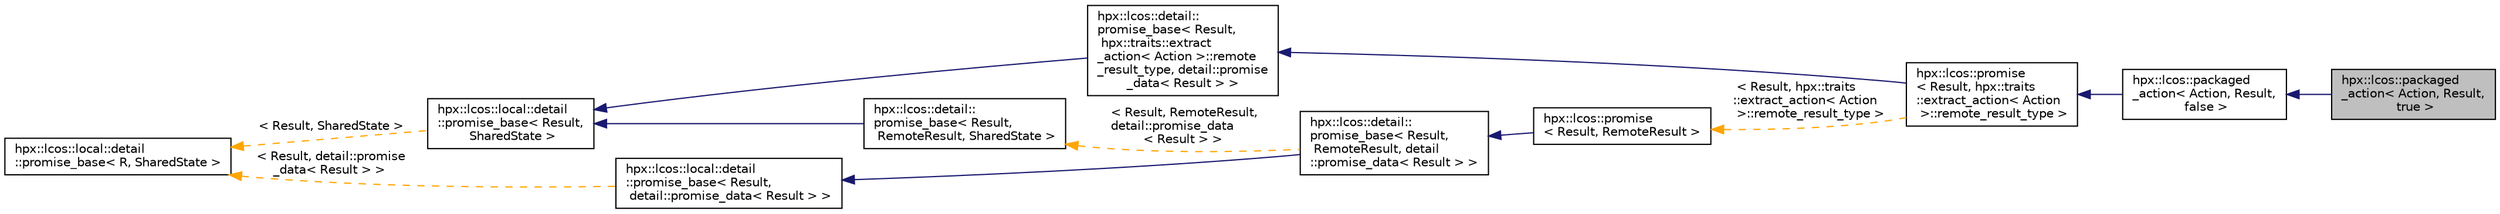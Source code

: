 digraph "hpx::lcos::packaged_action&lt; Action, Result, true &gt;"
{
  edge [fontname="Helvetica",fontsize="10",labelfontname="Helvetica",labelfontsize="10"];
  node [fontname="Helvetica",fontsize="10",shape=record];
  rankdir="LR";
  Node0 [label="hpx::lcos::packaged\l_action\< Action, Result,\l true \>",height=0.2,width=0.4,color="black", fillcolor="grey75", style="filled", fontcolor="black"];
  Node1 -> Node0 [dir="back",color="midnightblue",fontsize="10",style="solid",fontname="Helvetica"];
  Node1 [label="hpx::lcos::packaged\l_action\< Action, Result,\l false \>",height=0.2,width=0.4,color="black", fillcolor="white", style="filled",URL="$df/da7/classhpx_1_1lcos_1_1packaged__action_3_01_action_00_01_result_00_01false_01_4.html"];
  Node2 -> Node1 [dir="back",color="midnightblue",fontsize="10",style="solid",fontname="Helvetica"];
  Node2 [label="hpx::lcos::promise\l\< Result, hpx::traits\l::extract_action\< Action\l \>::remote_result_type \>",height=0.2,width=0.4,color="black", fillcolor="white", style="filled",URL="$d1/d35/classhpx_1_1lcos_1_1promise.html"];
  Node3 -> Node2 [dir="back",color="midnightblue",fontsize="10",style="solid",fontname="Helvetica"];
  Node3 [label="hpx::lcos::detail::\lpromise_base\< Result,\l hpx::traits::extract\l_action\< Action \>::remote\l_result_type, detail::promise\l_data\< Result \> \>",height=0.2,width=0.4,color="black", fillcolor="white", style="filled",URL="$d4/def/classhpx_1_1lcos_1_1detail_1_1promise__base.html"];
  Node4 -> Node3 [dir="back",color="midnightblue",fontsize="10",style="solid",fontname="Helvetica"];
  Node4 [label="hpx::lcos::local::detail\l::promise_base\< Result,\l SharedState \>",height=0.2,width=0.4,color="black", fillcolor="white", style="filled",URL="$d5/da1/classhpx_1_1lcos_1_1local_1_1detail_1_1promise__base.html"];
  Node5 -> Node4 [dir="back",color="orange",fontsize="10",style="dashed",label=" \< Result, SharedState \>" ,fontname="Helvetica"];
  Node5 [label="hpx::lcos::local::detail\l::promise_base\< R, SharedState \>",height=0.2,width=0.4,color="black", fillcolor="white", style="filled",URL="$d5/da1/classhpx_1_1lcos_1_1local_1_1detail_1_1promise__base.html"];
  Node6 -> Node2 [dir="back",color="orange",fontsize="10",style="dashed",label=" \< Result, hpx::traits\l::extract_action\< Action\l \>::remote_result_type \>" ,fontname="Helvetica"];
  Node6 [label="hpx::lcos::promise\l\< Result, RemoteResult \>",height=0.2,width=0.4,color="black", fillcolor="white", style="filled",URL="$d1/d35/classhpx_1_1lcos_1_1promise.html"];
  Node7 -> Node6 [dir="back",color="midnightblue",fontsize="10",style="solid",fontname="Helvetica"];
  Node7 [label="hpx::lcos::detail::\lpromise_base\< Result,\l RemoteResult, detail\l::promise_data\< Result \> \>",height=0.2,width=0.4,color="black", fillcolor="white", style="filled",URL="$d4/def/classhpx_1_1lcos_1_1detail_1_1promise__base.html"];
  Node8 -> Node7 [dir="back",color="midnightblue",fontsize="10",style="solid",fontname="Helvetica"];
  Node8 [label="hpx::lcos::local::detail\l::promise_base\< Result,\l detail::promise_data\< Result \> \>",height=0.2,width=0.4,color="black", fillcolor="white", style="filled",URL="$d5/da1/classhpx_1_1lcos_1_1local_1_1detail_1_1promise__base.html"];
  Node5 -> Node8 [dir="back",color="orange",fontsize="10",style="dashed",label=" \< Result, detail::promise\l_data\< Result \> \>" ,fontname="Helvetica"];
  Node9 -> Node7 [dir="back",color="orange",fontsize="10",style="dashed",label=" \< Result, RemoteResult,\l detail::promise_data\l\< Result \> \>" ,fontname="Helvetica"];
  Node9 [label="hpx::lcos::detail::\lpromise_base\< Result,\l RemoteResult, SharedState \>",height=0.2,width=0.4,color="black", fillcolor="white", style="filled",URL="$d4/def/classhpx_1_1lcos_1_1detail_1_1promise__base.html"];
  Node4 -> Node9 [dir="back",color="midnightblue",fontsize="10",style="solid",fontname="Helvetica"];
}
